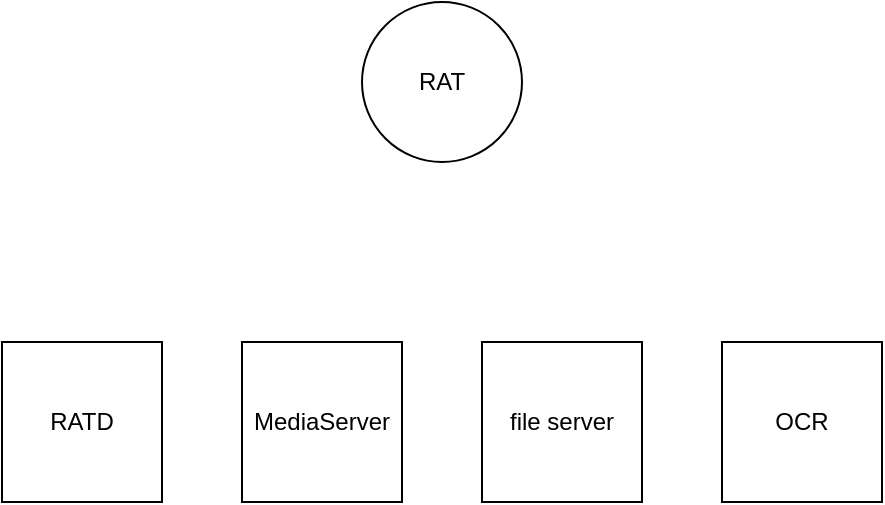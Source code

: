 <mxfile version="14.8.5" type="github">
  <diagram id="SDvCjzh3QRdTOr2cuf4q" name="第 1 页">
    <mxGraphModel dx="946" dy="619" grid="1" gridSize="10" guides="1" tooltips="1" connect="1" arrows="1" fold="1" page="1" pageScale="1" pageWidth="827" pageHeight="1169" math="0" shadow="0">
      <root>
        <mxCell id="0" />
        <mxCell id="1" parent="0" />
        <mxCell id="Kdgp2ct7cgYvkrg-WHOV-5" value="RAT" style="ellipse;whiteSpace=wrap;html=1;aspect=fixed;" vertex="1" parent="1">
          <mxGeometry x="420" y="110" width="80" height="80" as="geometry" />
        </mxCell>
        <mxCell id="Kdgp2ct7cgYvkrg-WHOV-1" value="RATD" style="whiteSpace=wrap;html=1;aspect=fixed;" vertex="1" parent="1">
          <mxGeometry x="240" y="280" width="80" height="80" as="geometry" />
        </mxCell>
        <mxCell id="Kdgp2ct7cgYvkrg-WHOV-2" value="MediaServer" style="whiteSpace=wrap;html=1;aspect=fixed;" vertex="1" parent="1">
          <mxGeometry x="360" y="280" width="80" height="80" as="geometry" />
        </mxCell>
        <mxCell id="Kdgp2ct7cgYvkrg-WHOV-3" value="file server" style="whiteSpace=wrap;html=1;aspect=fixed;" vertex="1" parent="1">
          <mxGeometry x="480" y="280" width="80" height="80" as="geometry" />
        </mxCell>
        <mxCell id="Kdgp2ct7cgYvkrg-WHOV-4" value="OCR" style="whiteSpace=wrap;html=1;aspect=fixed;" vertex="1" parent="1">
          <mxGeometry x="600" y="280" width="80" height="80" as="geometry" />
        </mxCell>
      </root>
    </mxGraphModel>
  </diagram>
</mxfile>
